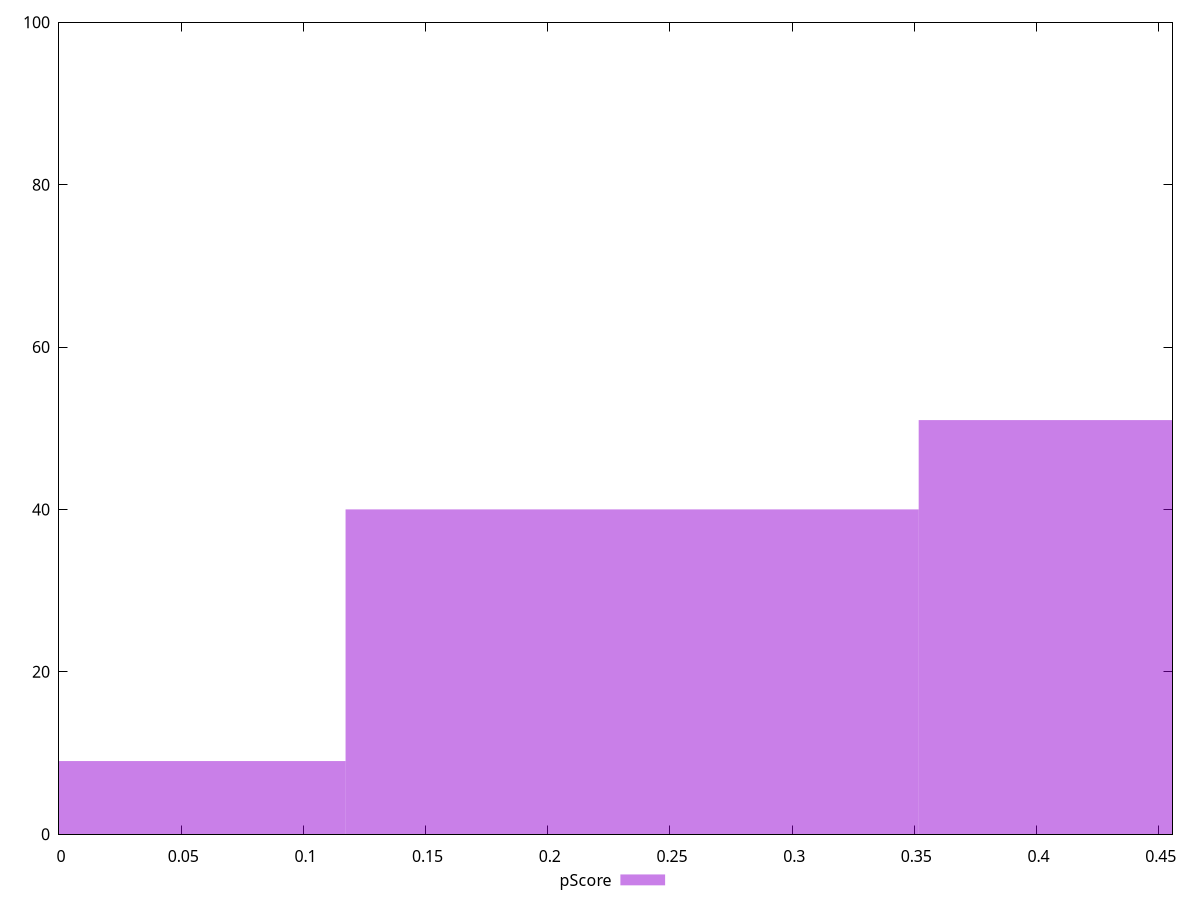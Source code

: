 reset

$pScore <<EOF
0.46904890709411307 51
0.23452445354705653 40
0 9
EOF

set key outside below
set boxwidth 0.23452445354705653
set xrange [0:0.4556470588235294]
set yrange [0:100]
set trange [0:100]
set style fill transparent solid 0.5 noborder
set terminal svg size 640, 490 enhanced background rgb 'white'
set output "report_00011_2021-02-09T10:53:21.242Z/render-blocking-resources/samples/pages/pScore/histogram.svg"

plot $pScore title "pScore" with boxes

reset
